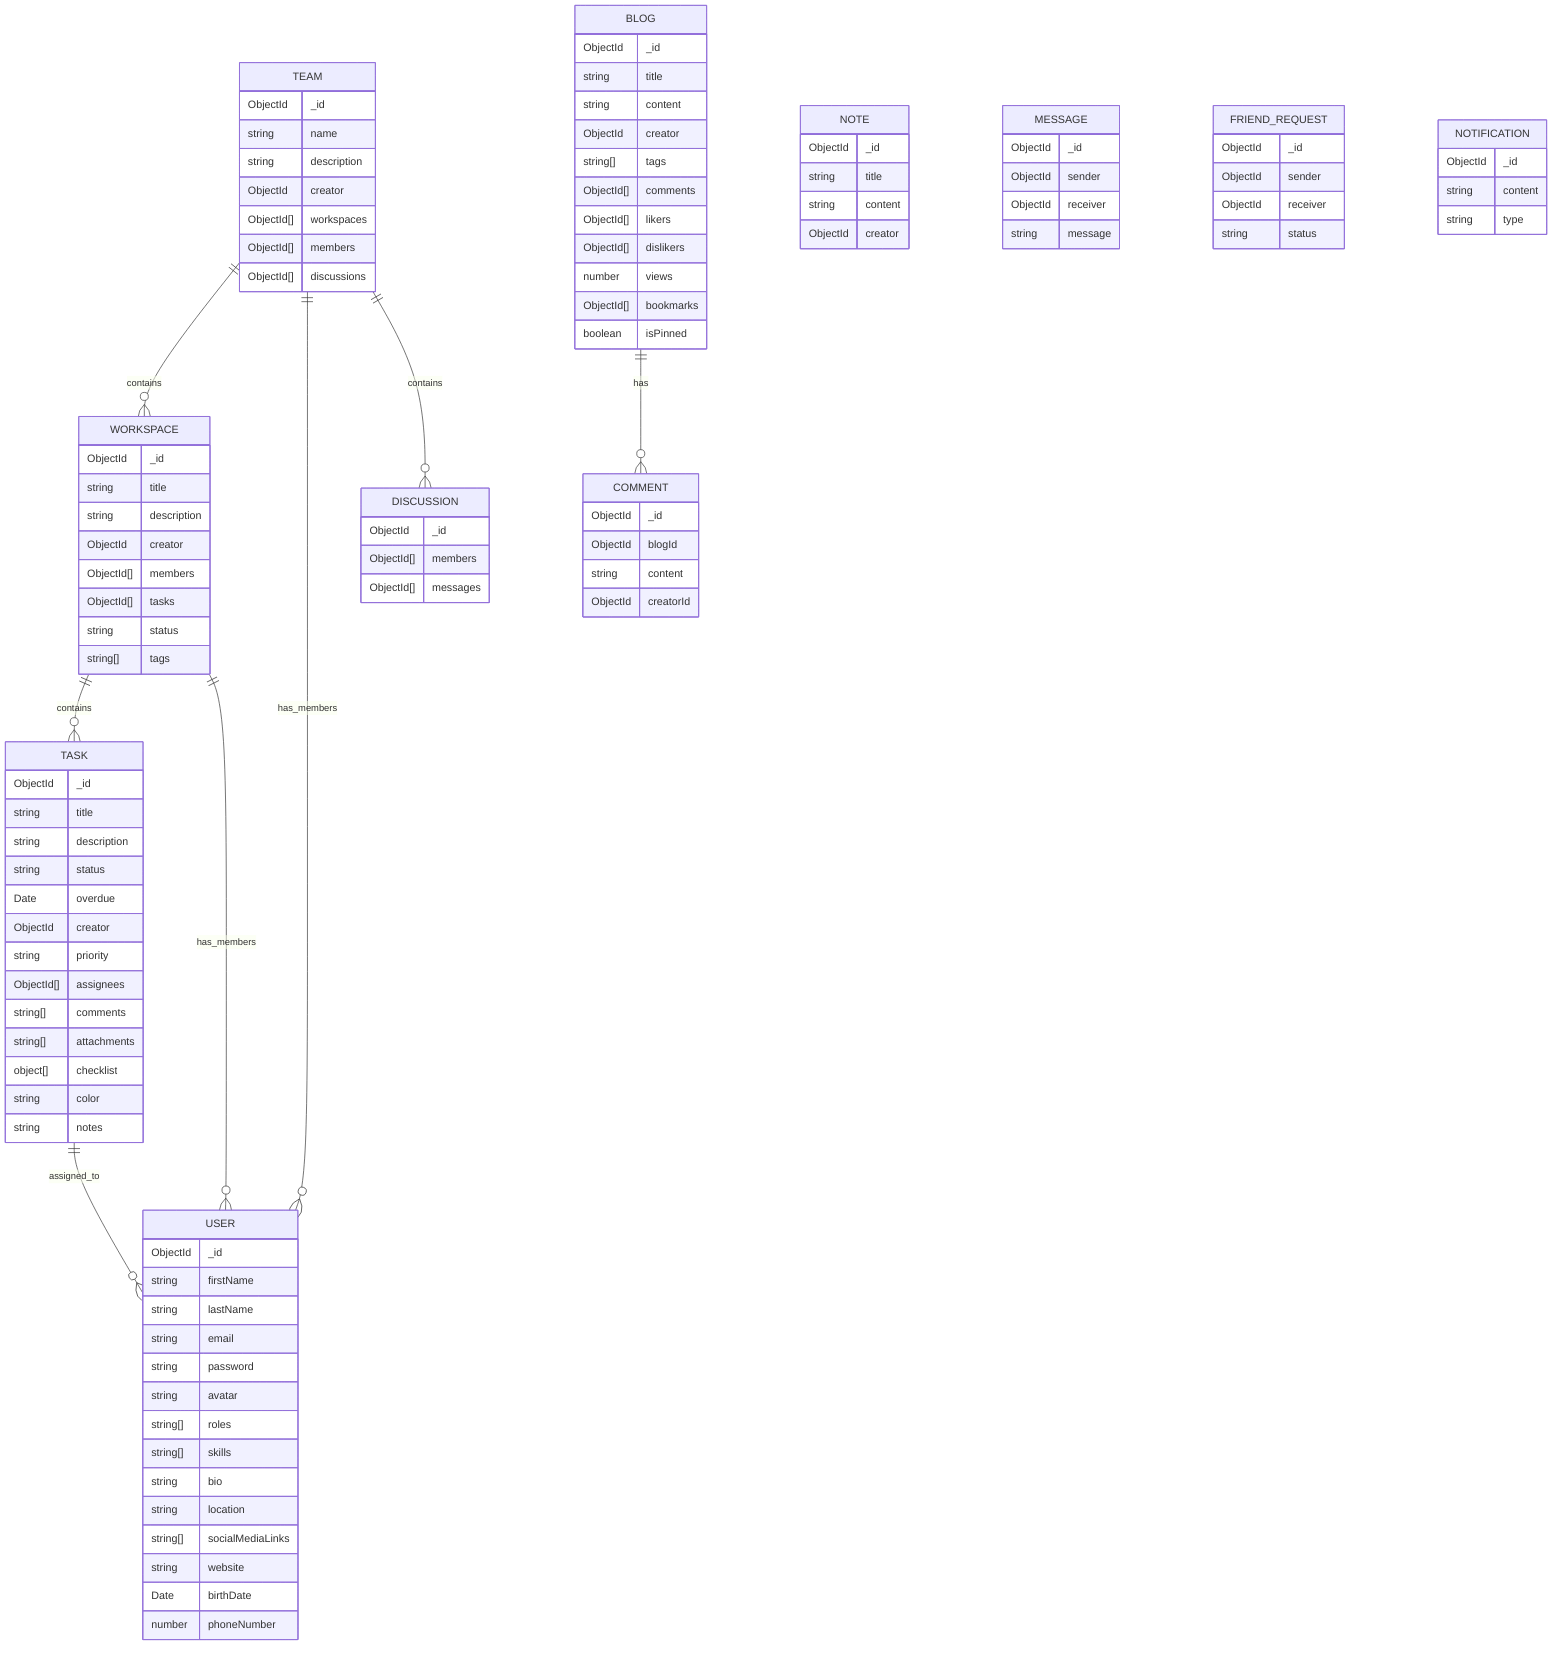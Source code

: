 erDiagram
    %% USER ||--o{ TASK : creates
    %% USER ||--o{ WORKSPACE : creates
    %% USER ||--o{ TEAM : creates
    %% USER ||--o{ BLOG : creates
    %% USER ||--o{ COMMENT : writes
    %% USER ||--o{ NOTE : creates
    %% USER ||--o{ MESSAGE : sends/receives
    %% USER ||--o{ FRIEND_REQUEST : sends/receives
    %% USER ||--o{ NOTIFICATION : receives
    
    USER {
        ObjectId _id
        string firstName
        string lastName
        string email
        string password
        string avatar
        string[] roles
        string[] skills
        string bio
        string location
        string[] socialMediaLinks
        string website
        Date birthDate
        number phoneNumber
    }
    
    TASK ||--o{ USER : assigned_to
    TASK {
        ObjectId _id
        string title
        string description
        string status
        Date overdue
        ObjectId creator
        string priority
        ObjectId[] assignees
        string[] comments
        string[] attachments
        object[] checklist
        string color
        string notes
    }
    
    WORKSPACE ||--o{ TASK : contains
    WORKSPACE ||--o{ USER : has_members
    WORKSPACE {
        ObjectId _id
        string title
        string description
        ObjectId creator
        ObjectId[] members
        ObjectId[] tasks
        string status
        string[] tags
    }
    
    TEAM ||--o{ WORKSPACE : contains
    TEAM ||--o{ USER : has_members
    TEAM ||--o{ DISCUSSION : contains
    TEAM {
        ObjectId _id
        string name
        string description
        ObjectId creator
        ObjectId[] workspaces
        ObjectId[] members
        ObjectId[] discussions
    }
    
    BLOG ||--o{ COMMENT : has
    BLOG {
        ObjectId _id
        string title
        string content
        ObjectId creator
        string[] tags
        ObjectId[] comments
        ObjectId[] likers
        ObjectId[] dislikers
        number views
        ObjectId[] bookmarks
        boolean isPinned
    }
    
    COMMENT {
        ObjectId _id
        ObjectId blogId
        string content
        ObjectId creatorId
    }
    
    NOTE {
        ObjectId _id
        string title
        string content
        ObjectId creator
    }
    
    MESSAGE {
        ObjectId _id
        ObjectId sender
        ObjectId receiver
        string message
    }
    
    FRIEND_REQUEST {
        ObjectId _id
        ObjectId sender
        ObjectId receiver
        string status
    }
    
    NOTIFICATION {
        ObjectId _id
        string content
        string type
    }
    
    DISCUSSION {
        ObjectId _id
        ObjectId[] members
        ObjectId[] messages
    }